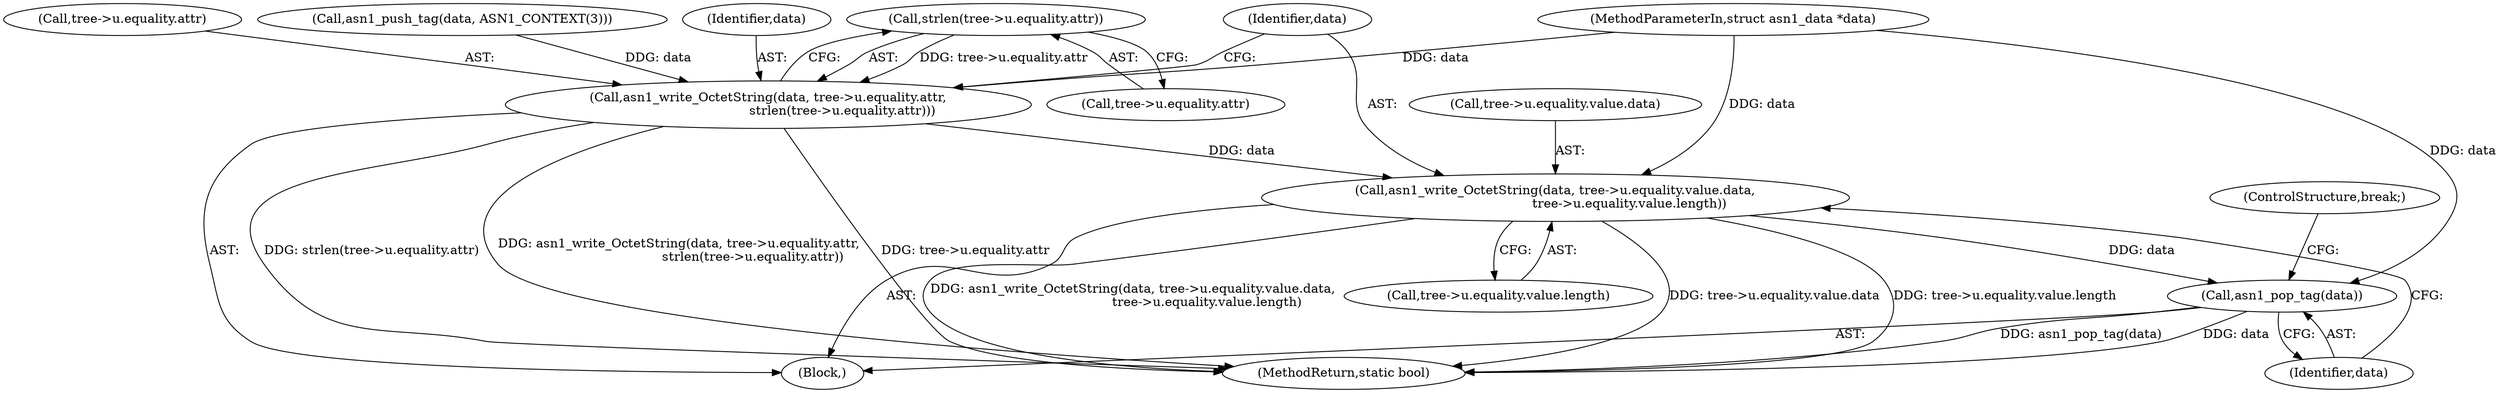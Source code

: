 digraph "1_samba_530d50a1abdcdf4d1775652d4c456c1274d83d8d_1@API" {
"1000201" [label="(Call,strlen(tree->u.equality.attr))"];
"1000192" [label="(Call,asn1_write_OctetString(data, tree->u.equality.attr,\n                                     strlen(tree->u.equality.attr)))"];
"1000209" [label="(Call,asn1_write_OctetString(data, tree->u.equality.value.data,\n                                     tree->u.equality.value.length))"];
"1000229" [label="(Call,asn1_pop_tag(data))"];
"1000209" [label="(Call,asn1_write_OctetString(data, tree->u.equality.value.data,\n                                     tree->u.equality.value.length))"];
"1000229" [label="(Call,asn1_pop_tag(data))"];
"1000116" [label="(Block,)"];
"1000201" [label="(Call,strlen(tree->u.equality.attr))"];
"1000194" [label="(Call,tree->u.equality.attr)"];
"1000192" [label="(Call,asn1_write_OctetString(data, tree->u.equality.attr,\n                                     strlen(tree->u.equality.attr)))"];
"1000188" [label="(Call,asn1_push_tag(data, ASN1_CONTEXT(3)))"];
"1000230" [label="(Identifier,data)"];
"1000193" [label="(Identifier,data)"];
"1000202" [label="(Call,tree->u.equality.attr)"];
"1000628" [label="(MethodReturn,static bool)"];
"1000220" [label="(Call,tree->u.equality.value.length)"];
"1000211" [label="(Call,tree->u.equality.value.data)"];
"1000231" [label="(ControlStructure,break;)"];
"1000108" [label="(MethodParameterIn,struct asn1_data *data)"];
"1000210" [label="(Identifier,data)"];
"1000201" -> "1000192"  [label="AST: "];
"1000201" -> "1000202"  [label="CFG: "];
"1000202" -> "1000201"  [label="AST: "];
"1000192" -> "1000201"  [label="CFG: "];
"1000201" -> "1000192"  [label="DDG: tree->u.equality.attr"];
"1000192" -> "1000116"  [label="AST: "];
"1000193" -> "1000192"  [label="AST: "];
"1000194" -> "1000192"  [label="AST: "];
"1000210" -> "1000192"  [label="CFG: "];
"1000192" -> "1000628"  [label="DDG: tree->u.equality.attr"];
"1000192" -> "1000628"  [label="DDG: strlen(tree->u.equality.attr)"];
"1000192" -> "1000628"  [label="DDG: asn1_write_OctetString(data, tree->u.equality.attr,\n                                     strlen(tree->u.equality.attr))"];
"1000188" -> "1000192"  [label="DDG: data"];
"1000108" -> "1000192"  [label="DDG: data"];
"1000192" -> "1000209"  [label="DDG: data"];
"1000209" -> "1000116"  [label="AST: "];
"1000209" -> "1000220"  [label="CFG: "];
"1000210" -> "1000209"  [label="AST: "];
"1000211" -> "1000209"  [label="AST: "];
"1000220" -> "1000209"  [label="AST: "];
"1000230" -> "1000209"  [label="CFG: "];
"1000209" -> "1000628"  [label="DDG: asn1_write_OctetString(data, tree->u.equality.value.data,\n                                     tree->u.equality.value.length)"];
"1000209" -> "1000628"  [label="DDG: tree->u.equality.value.data"];
"1000209" -> "1000628"  [label="DDG: tree->u.equality.value.length"];
"1000108" -> "1000209"  [label="DDG: data"];
"1000209" -> "1000229"  [label="DDG: data"];
"1000229" -> "1000116"  [label="AST: "];
"1000229" -> "1000230"  [label="CFG: "];
"1000230" -> "1000229"  [label="AST: "];
"1000231" -> "1000229"  [label="CFG: "];
"1000229" -> "1000628"  [label="DDG: asn1_pop_tag(data)"];
"1000229" -> "1000628"  [label="DDG: data"];
"1000108" -> "1000229"  [label="DDG: data"];
}
